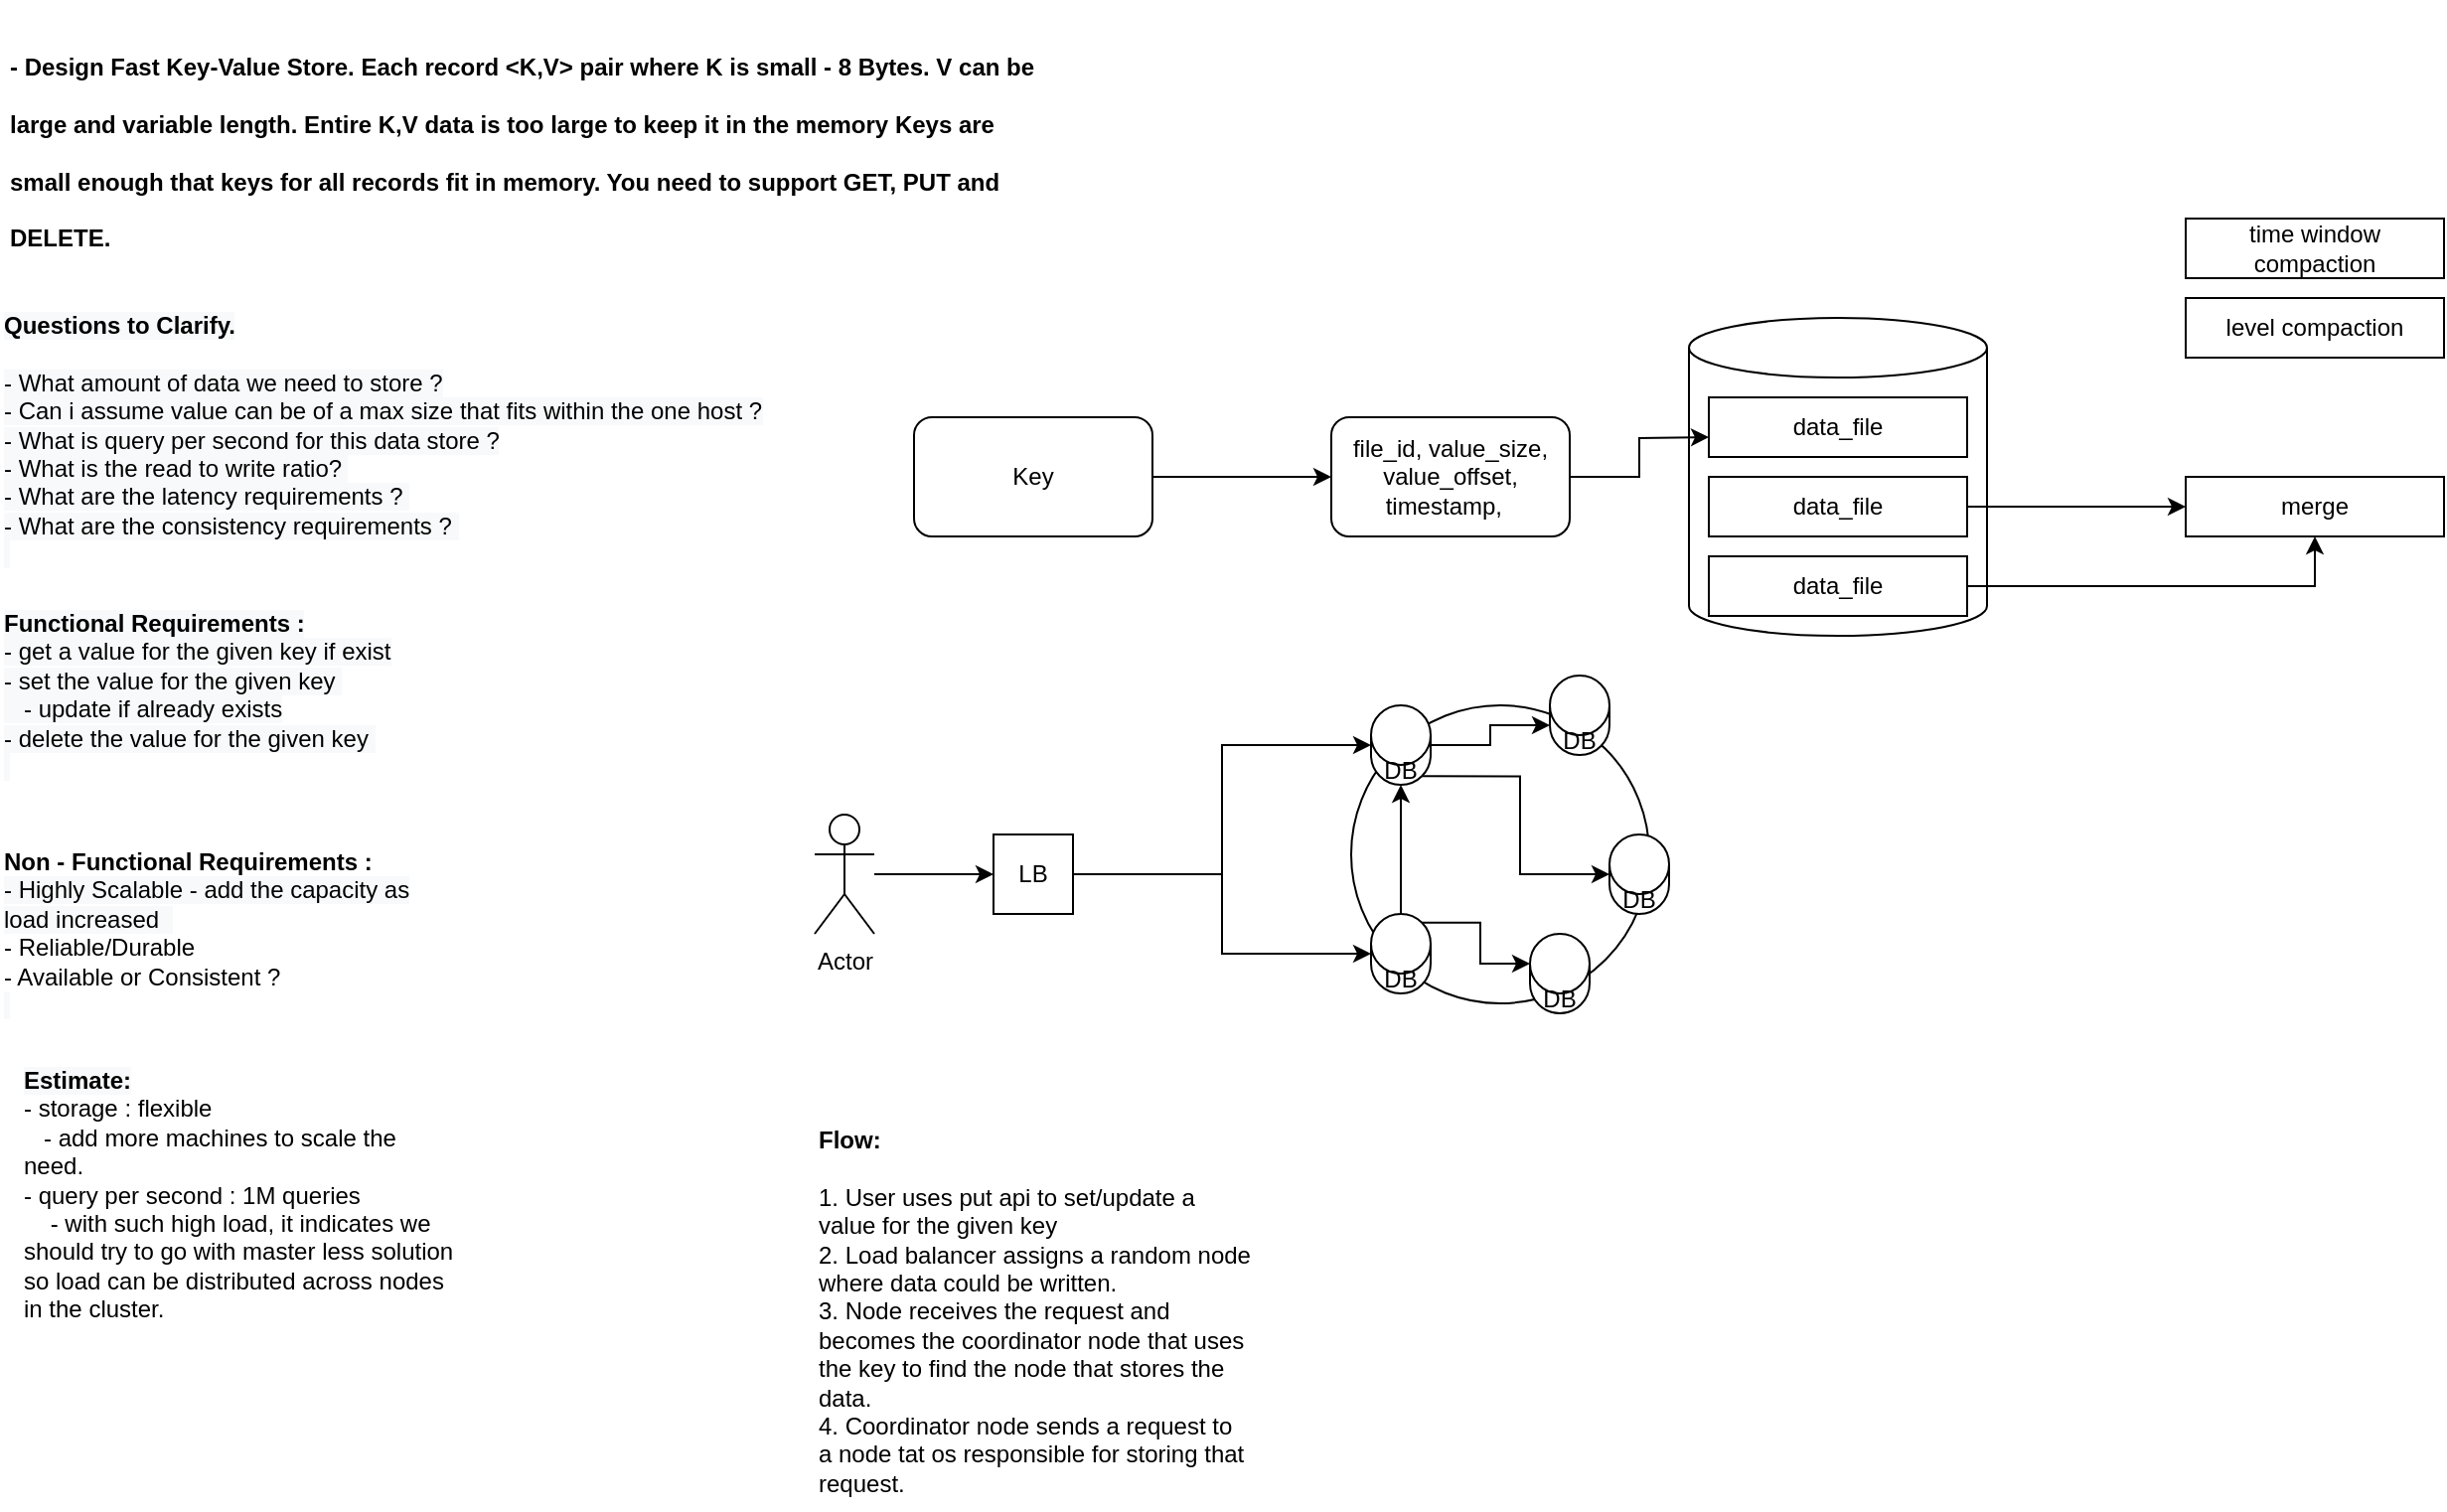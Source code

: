 <mxfile version="14.6.13" type="device"><diagram id="qfFs0ebx4Vq_iNRjSa4y" name="Page-1"><mxGraphModel dx="586" dy="830" grid="1" gridSize="10" guides="1" tooltips="1" connect="1" arrows="1" fold="1" page="1" pageScale="1" pageWidth="850" pageHeight="1100" math="0" shadow="0"><root><mxCell id="0"/><mxCell id="1" parent="0"/><mxCell id="onkeyNYB-XOQwEc-xxiY-46" value="DB" style="shape=cylinder3;whiteSpace=wrap;html=1;boundedLbl=1;backgroundOutline=1;size=15;" vertex="1" parent="1"><mxGeometry x="880" y="280" width="150" height="160" as="geometry"/></mxCell><mxCell id="onkeyNYB-XOQwEc-xxiY-31" value="" style="ellipse;whiteSpace=wrap;html=1;aspect=fixed;" vertex="1" parent="1"><mxGeometry x="710" y="475" width="150" height="150" as="geometry"/></mxCell><mxCell id="onkeyNYB-XOQwEc-xxiY-2" value="&lt;h1&gt;&lt;span style=&quot;font-size: 12px ; text-align: center&quot;&gt;- Design Fast Key-Value Store. Each record &amp;lt;K,V&amp;gt; pair where K is small - 8 Bytes. V can be large and variable length. Entire K,V data is too large to keep it in the memory Keys are small enough that keys for all records fit in memory. You need to support GET, PUT and DELETE.&lt;/span&gt;&lt;/h1&gt;&lt;div style=&quot;text-align: center&quot;&gt;&lt;br&gt;&lt;/div&gt;&lt;div style=&quot;text-align: center&quot;&gt;&lt;br&gt;&lt;/div&gt;&lt;div style=&quot;text-align: center&quot;&gt;&lt;br&gt;&lt;/div&gt;" style="text;html=1;strokeColor=none;fillColor=none;spacing=5;spacingTop=-20;whiteSpace=wrap;overflow=hidden;rounded=0;" vertex="1" parent="1"><mxGeometry x="30" y="130" width="530" height="130" as="geometry"/></mxCell><mxCell id="onkeyNYB-XOQwEc-xxiY-3" value="&lt;span style=&quot;color: rgb(0 , 0 , 0) ; font-family: &amp;#34;helvetica&amp;#34; ; font-size: 12px ; font-style: normal ; letter-spacing: normal ; text-align: center ; text-indent: 0px ; text-transform: none ; word-spacing: 0px ; background-color: rgb(248 , 249 , 250) ; display: inline ; float: none&quot;&gt;&lt;b&gt;Questions to Clarify.&lt;br&gt;&lt;br&gt;&lt;/b&gt;- What amount of data we need to store ?&lt;br&gt;- Can i assume value can be of a max size that fits within the one host ?&lt;br&gt;- What is query per second for this data store ?&lt;br&gt;- What is the read to write ratio?&amp;nbsp;&lt;br&gt;- What are the latency requirements ?&amp;nbsp;&lt;br&gt;- What are the consistency requirements ?&amp;nbsp;&lt;br&gt;&amp;nbsp;&lt;br&gt;&lt;/span&gt;" style="text;whiteSpace=wrap;html=1;" vertex="1" parent="1"><mxGeometry x="30" y="270" width="450" height="30" as="geometry"/></mxCell><mxCell id="onkeyNYB-XOQwEc-xxiY-4" value="&lt;span style=&quot;color: rgb(0 , 0 , 0) ; font-family: &amp;#34;helvetica&amp;#34; ; font-size: 12px ; font-style: normal ; letter-spacing: normal ; text-align: center ; text-indent: 0px ; text-transform: none ; word-spacing: 0px ; background-color: rgb(248 , 249 , 250) ; display: inline ; float: none&quot;&gt;&lt;b&gt;Functional Requirements :&lt;br&gt;&lt;/b&gt;- get a value for the given key if exist&lt;br&gt;- set the value for the given key&amp;nbsp;&lt;br&gt;&amp;nbsp; &amp;nbsp;- update if already exists&lt;br&gt;- delete the value for the given key&amp;nbsp;&lt;br&gt;&amp;nbsp;&lt;br&gt;&lt;/span&gt;" style="text;whiteSpace=wrap;html=1;" vertex="1" parent="1"><mxGeometry x="30" y="420" width="450" height="30" as="geometry"/></mxCell><mxCell id="onkeyNYB-XOQwEc-xxiY-5" value="&lt;b style=&quot;color: rgb(0 , 0 , 0) ; font-family: &amp;#34;helvetica&amp;#34; ; font-size: 12px ; font-style: normal ; letter-spacing: normal ; text-align: center ; text-indent: 0px ; text-transform: none ; word-spacing: 0px&quot;&gt;Non - Functional Requirements :&lt;br&gt;&lt;/b&gt;&lt;span style=&quot;color: rgb(0 , 0 , 0) ; font-family: &amp;#34;helvetica&amp;#34; ; font-size: 12px ; font-style: normal ; font-weight: 400 ; letter-spacing: normal ; text-align: center ; text-indent: 0px ; text-transform: none ; word-spacing: 0px ; background-color: rgb(248 , 249 , 250) ; display: inline ; float: none&quot;&gt;- Highly Scalable - add the capacity as load increased&amp;nbsp;&lt;/span&gt;&lt;span style=&quot;color: rgb(0 , 0 , 0) ; font-family: &amp;#34;helvetica&amp;#34; ; font-size: 12px ; font-style: normal ; font-weight: 400 ; letter-spacing: normal ; text-align: center ; text-indent: 0px ; text-transform: none ; word-spacing: 0px ; background-color: rgb(248 , 249 , 250) ; display: inline ; float: none&quot;&gt;&amp;nbsp;&lt;br&gt;&lt;/span&gt;- Reliable/Durable&lt;br&gt;- Available or Consistent ?&lt;br style=&quot;color: rgb(0 , 0 , 0) ; font-family: &amp;#34;helvetica&amp;#34; ; font-size: 12px ; font-style: normal ; font-weight: 400 ; letter-spacing: normal ; text-align: center ; text-indent: 0px ; text-transform: none ; word-spacing: 0px&quot;&gt;&lt;span style=&quot;color: rgb(0 , 0 , 0) ; font-family: &amp;#34;helvetica&amp;#34; ; font-size: 12px ; font-style: normal ; font-weight: 400 ; letter-spacing: normal ; text-align: center ; text-indent: 0px ; text-transform: none ; word-spacing: 0px ; background-color: rgb(248 , 249 , 250) ; display: inline ; float: none&quot;&gt;&amp;nbsp;&lt;/span&gt;" style="text;whiteSpace=wrap;html=1;" vertex="1" parent="1"><mxGeometry x="30" y="540" width="220" height="100" as="geometry"/></mxCell><mxCell id="onkeyNYB-XOQwEc-xxiY-7" value="&lt;span style=&quot;color: rgb(0 , 0 , 0) ; font-size: 12px ; font-style: normal ; letter-spacing: normal ; text-align: center ; text-indent: 0px ; text-transform: none ; word-spacing: 0px ; background-color: rgb(248 , 249 , 250) ; display: inline ; float: none&quot;&gt;&lt;b&gt;&lt;font face=&quot;helvetica&quot;&gt;Estimate:&lt;/font&gt;&lt;br&gt;&lt;div style=&quot;text-align: left&quot;&gt;&lt;span style=&quot;font-weight: 400&quot;&gt;- storage : flexible&lt;/span&gt;&lt;/div&gt;&lt;div style=&quot;text-align: left&quot;&gt;&lt;span style=&quot;font-weight: 400&quot;&gt;&amp;nbsp; &amp;nbsp;- add more machines to scale the need.&amp;nbsp;&lt;/span&gt;&lt;/div&gt;&lt;div style=&quot;text-align: left&quot;&gt;&lt;span style=&quot;font-weight: 400&quot;&gt;&lt;font face=&quot;helvetica&quot;&gt;- query per second : 1M queries&lt;/font&gt;&lt;/span&gt;&lt;/div&gt;&lt;div style=&quot;text-align: left&quot;&gt;&lt;span style=&quot;font-weight: 400&quot;&gt;&lt;font face=&quot;helvetica&quot;&gt;&amp;nbsp; &amp;nbsp; - with such high load, it indicates we should try to go with master less solution so load can be distributed across nodes in the cluster.&amp;nbsp;&lt;/font&gt;&lt;/span&gt;&lt;/div&gt;&lt;/b&gt;&lt;/span&gt;" style="text;whiteSpace=wrap;html=1;" vertex="1" parent="1"><mxGeometry x="40" y="650" width="220" height="150" as="geometry"/></mxCell><mxCell id="onkeyNYB-XOQwEc-xxiY-27" style="edgeStyle=orthogonalEdgeStyle;rounded=0;orthogonalLoop=1;jettySize=auto;html=1;entryX=0.5;entryY=1;entryDx=0;entryDy=0;entryPerimeter=0;" edge="1" parent="1" source="onkeyNYB-XOQwEc-xxiY-9" target="onkeyNYB-XOQwEc-xxiY-13"><mxGeometry relative="1" as="geometry"/></mxCell><mxCell id="onkeyNYB-XOQwEc-xxiY-34" style="edgeStyle=orthogonalEdgeStyle;rounded=0;orthogonalLoop=1;jettySize=auto;html=1;exitX=0.855;exitY=0;exitDx=0;exitDy=4.35;exitPerimeter=0;entryX=0;entryY=0;entryDx=0;entryDy=15;entryPerimeter=0;" edge="1" parent="1" source="onkeyNYB-XOQwEc-xxiY-9" target="onkeyNYB-XOQwEc-xxiY-29"><mxGeometry relative="1" as="geometry"/></mxCell><mxCell id="onkeyNYB-XOQwEc-xxiY-9" value="DB" style="shape=cylinder3;whiteSpace=wrap;html=1;boundedLbl=1;backgroundOutline=1;size=15;" vertex="1" parent="1"><mxGeometry x="720" y="580" width="30" height="40" as="geometry"/></mxCell><mxCell id="onkeyNYB-XOQwEc-xxiY-11" style="edgeStyle=orthogonalEdgeStyle;rounded=0;orthogonalLoop=1;jettySize=auto;html=1;" edge="1" parent="1" source="onkeyNYB-XOQwEc-xxiY-10"><mxGeometry relative="1" as="geometry"><mxPoint x="530" y="560" as="targetPoint"/></mxGeometry></mxCell><mxCell id="onkeyNYB-XOQwEc-xxiY-10" value="Actor" style="shape=umlActor;verticalLabelPosition=bottom;verticalAlign=top;html=1;outlineConnect=0;" vertex="1" parent="1"><mxGeometry x="440" y="530" width="30" height="60" as="geometry"/></mxCell><mxCell id="onkeyNYB-XOQwEc-xxiY-14" style="edgeStyle=orthogonalEdgeStyle;rounded=0;orthogonalLoop=1;jettySize=auto;html=1;entryX=0;entryY=0.5;entryDx=0;entryDy=0;entryPerimeter=0;" edge="1" parent="1" source="onkeyNYB-XOQwEc-xxiY-12" target="onkeyNYB-XOQwEc-xxiY-13"><mxGeometry relative="1" as="geometry"/></mxCell><mxCell id="onkeyNYB-XOQwEc-xxiY-33" style="edgeStyle=orthogonalEdgeStyle;rounded=0;orthogonalLoop=1;jettySize=auto;html=1;entryX=0;entryY=0.5;entryDx=0;entryDy=0;entryPerimeter=0;" edge="1" parent="1" source="onkeyNYB-XOQwEc-xxiY-12" target="onkeyNYB-XOQwEc-xxiY-9"><mxGeometry relative="1" as="geometry"/></mxCell><mxCell id="onkeyNYB-XOQwEc-xxiY-12" value="LB" style="whiteSpace=wrap;html=1;aspect=fixed;" vertex="1" parent="1"><mxGeometry x="530" y="540" width="40" height="40" as="geometry"/></mxCell><mxCell id="onkeyNYB-XOQwEc-xxiY-37" style="edgeStyle=orthogonalEdgeStyle;rounded=0;orthogonalLoop=1;jettySize=auto;html=1;entryX=0;entryY=1;entryDx=0;entryDy=-15;entryPerimeter=0;" edge="1" parent="1" source="onkeyNYB-XOQwEc-xxiY-13" target="onkeyNYB-XOQwEc-xxiY-28"><mxGeometry relative="1" as="geometry"/></mxCell><mxCell id="onkeyNYB-XOQwEc-xxiY-38" style="edgeStyle=orthogonalEdgeStyle;rounded=0;orthogonalLoop=1;jettySize=auto;html=1;exitX=0.855;exitY=1;exitDx=0;exitDy=-4.35;exitPerimeter=0;entryX=0;entryY=0.5;entryDx=0;entryDy=0;entryPerimeter=0;" edge="1" parent="1" source="onkeyNYB-XOQwEc-xxiY-13" target="onkeyNYB-XOQwEc-xxiY-35"><mxGeometry relative="1" as="geometry"/></mxCell><mxCell id="onkeyNYB-XOQwEc-xxiY-13" value="DB" style="shape=cylinder3;whiteSpace=wrap;html=1;boundedLbl=1;backgroundOutline=1;size=15;" vertex="1" parent="1"><mxGeometry x="720" y="475" width="30" height="40" as="geometry"/></mxCell><mxCell id="onkeyNYB-XOQwEc-xxiY-21" value="&lt;b&gt;Flow:&lt;br&gt;&lt;/b&gt;&lt;span style=&quot;color: rgb(0 , 0 , 0) ; font-size: 12px ; font-style: normal ; letter-spacing: normal ; text-align: center ; text-indent: 0px ; text-transform: none ; word-spacing: 0px ; background-color: rgb(248 , 249 , 250) ; display: inline ; float: none&quot;&gt;&lt;div style=&quot;font-weight: bold ; text-align: left&quot;&gt;&lt;br&gt;&lt;/div&gt;&lt;div style=&quot;text-align: left&quot;&gt;1. User uses put api to set/update a value for the given key&lt;/div&gt;&lt;div style=&quot;text-align: left&quot;&gt;2. Load balancer assigns a random node where data could be written.&lt;/div&gt;&lt;div style=&quot;text-align: left&quot;&gt;3. Node receives the request and becomes the coordinator node that uses the key to find the node that stores the data.&amp;nbsp;&lt;/div&gt;&lt;div style=&quot;text-align: left&quot;&gt;4. Coordinator node sends a request to a node tat os responsible for storing that request.&amp;nbsp; &amp;nbsp;&lt;/div&gt;&lt;/span&gt;" style="text;whiteSpace=wrap;html=1;" vertex="1" parent="1"><mxGeometry x="440" y="680" width="220" height="200" as="geometry"/></mxCell><mxCell id="onkeyNYB-XOQwEc-xxiY-28" value="DB" style="shape=cylinder3;whiteSpace=wrap;html=1;boundedLbl=1;backgroundOutline=1;size=15;" vertex="1" parent="1"><mxGeometry x="810" y="460" width="30" height="40" as="geometry"/></mxCell><mxCell id="onkeyNYB-XOQwEc-xxiY-29" value="DB" style="shape=cylinder3;whiteSpace=wrap;html=1;boundedLbl=1;backgroundOutline=1;size=15;" vertex="1" parent="1"><mxGeometry x="800" y="590" width="30" height="40" as="geometry"/></mxCell><mxCell id="onkeyNYB-XOQwEc-xxiY-35" value="DB" style="shape=cylinder3;whiteSpace=wrap;html=1;boundedLbl=1;backgroundOutline=1;size=15;" vertex="1" parent="1"><mxGeometry x="840" y="540" width="30" height="40" as="geometry"/></mxCell><mxCell id="onkeyNYB-XOQwEc-xxiY-44" style="edgeStyle=orthogonalEdgeStyle;rounded=0;orthogonalLoop=1;jettySize=auto;html=1;" edge="1" parent="1" source="onkeyNYB-XOQwEc-xxiY-43"><mxGeometry relative="1" as="geometry"><mxPoint x="700" y="360" as="targetPoint"/></mxGeometry></mxCell><mxCell id="onkeyNYB-XOQwEc-xxiY-43" value="Key" style="rounded=1;whiteSpace=wrap;html=1;" vertex="1" parent="1"><mxGeometry x="490" y="330" width="120" height="60" as="geometry"/></mxCell><mxCell id="onkeyNYB-XOQwEc-xxiY-47" style="edgeStyle=orthogonalEdgeStyle;rounded=0;orthogonalLoop=1;jettySize=auto;html=1;" edge="1" parent="1" source="onkeyNYB-XOQwEc-xxiY-45"><mxGeometry relative="1" as="geometry"><mxPoint x="890" y="340" as="targetPoint"/></mxGeometry></mxCell><mxCell id="onkeyNYB-XOQwEc-xxiY-45" value="file_id, value_size, value_offset, timestamp,&amp;nbsp;&amp;nbsp;" style="rounded=1;whiteSpace=wrap;html=1;" vertex="1" parent="1"><mxGeometry x="700" y="330" width="120" height="60" as="geometry"/></mxCell><mxCell id="onkeyNYB-XOQwEc-xxiY-48" value="data_file" style="rounded=0;whiteSpace=wrap;html=1;" vertex="1" parent="1"><mxGeometry x="890" y="320" width="130" height="30" as="geometry"/></mxCell><mxCell id="onkeyNYB-XOQwEc-xxiY-51" style="edgeStyle=orthogonalEdgeStyle;rounded=0;orthogonalLoop=1;jettySize=auto;html=1;entryX=0.5;entryY=1;entryDx=0;entryDy=0;" edge="1" parent="1" source="onkeyNYB-XOQwEc-xxiY-49" target="onkeyNYB-XOQwEc-xxiY-53"><mxGeometry relative="1" as="geometry"><mxPoint x="1110" y="370" as="targetPoint"/></mxGeometry></mxCell><mxCell id="onkeyNYB-XOQwEc-xxiY-49" value="data_file" style="rounded=0;whiteSpace=wrap;html=1;" vertex="1" parent="1"><mxGeometry x="890" y="400" width="130" height="30" as="geometry"/></mxCell><mxCell id="onkeyNYB-XOQwEc-xxiY-52" style="edgeStyle=orthogonalEdgeStyle;rounded=0;orthogonalLoop=1;jettySize=auto;html=1;" edge="1" parent="1" source="onkeyNYB-XOQwEc-xxiY-50"><mxGeometry relative="1" as="geometry"><mxPoint x="1130" y="375" as="targetPoint"/></mxGeometry></mxCell><mxCell id="onkeyNYB-XOQwEc-xxiY-50" value="&lt;span style=&quot;font-weight: normal&quot;&gt;data_file&lt;/span&gt;" style="rounded=0;whiteSpace=wrap;html=1;fontStyle=1" vertex="1" parent="1"><mxGeometry x="890" y="360" width="130" height="30" as="geometry"/></mxCell><mxCell id="onkeyNYB-XOQwEc-xxiY-53" value="&lt;span style=&quot;font-weight: normal&quot;&gt;merge&lt;/span&gt;" style="rounded=0;whiteSpace=wrap;html=1;fontStyle=1" vertex="1" parent="1"><mxGeometry x="1130" y="360" width="130" height="30" as="geometry"/></mxCell><mxCell id="onkeyNYB-XOQwEc-xxiY-56" value="&lt;span style=&quot;font-weight: normal&quot;&gt;level compaction&lt;/span&gt;" style="rounded=0;whiteSpace=wrap;html=1;fontStyle=1" vertex="1" parent="1"><mxGeometry x="1130" y="270" width="130" height="30" as="geometry"/></mxCell><mxCell id="onkeyNYB-XOQwEc-xxiY-57" value="&lt;span style=&quot;font-weight: normal&quot;&gt;time window compaction&lt;/span&gt;" style="rounded=0;whiteSpace=wrap;html=1;fontStyle=1" vertex="1" parent="1"><mxGeometry x="1130" y="230" width="130" height="30" as="geometry"/></mxCell></root></mxGraphModel></diagram></mxfile>